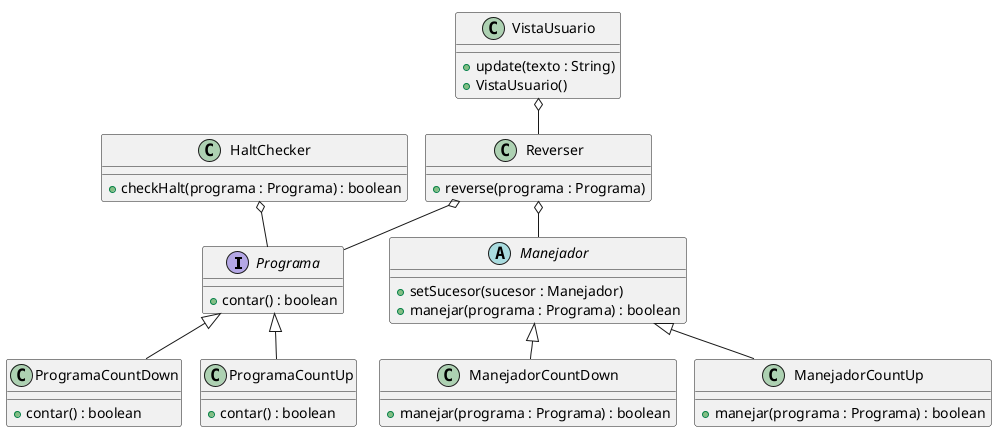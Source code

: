 @startuml
!pragma layout smetana

interface Programa {
    + contar() : boolean
}

class ProgramaCountDown {
    + contar() : boolean
}

class ProgramaCountUp {
    + contar() : boolean
}

abstract class Manejador {
    + setSucesor(sucesor : Manejador)
    + manejar(programa : Programa) : boolean
}

class ManejadorCountDown {
    + manejar(programa : Programa) : boolean
}

class ManejadorCountUp {
    + manejar(programa : Programa) : boolean
}

class HaltChecker {
    + checkHalt(programa : Programa) : boolean
}

class Reverser {
    + reverse(programa : Programa)
}

class VistaUsuario {
    + update(texto : String)
    + VistaUsuario()
}

Programa <|-- ProgramaCountDown
Programa <|-- ProgramaCountUp

Manejador <|-- ManejadorCountDown
Manejador <|-- ManejadorCountUp

HaltChecker o-- Programa
Reverser o-- Programa
Reverser o-- Manejador
VistaUsuario o-- Reverser

@enduml